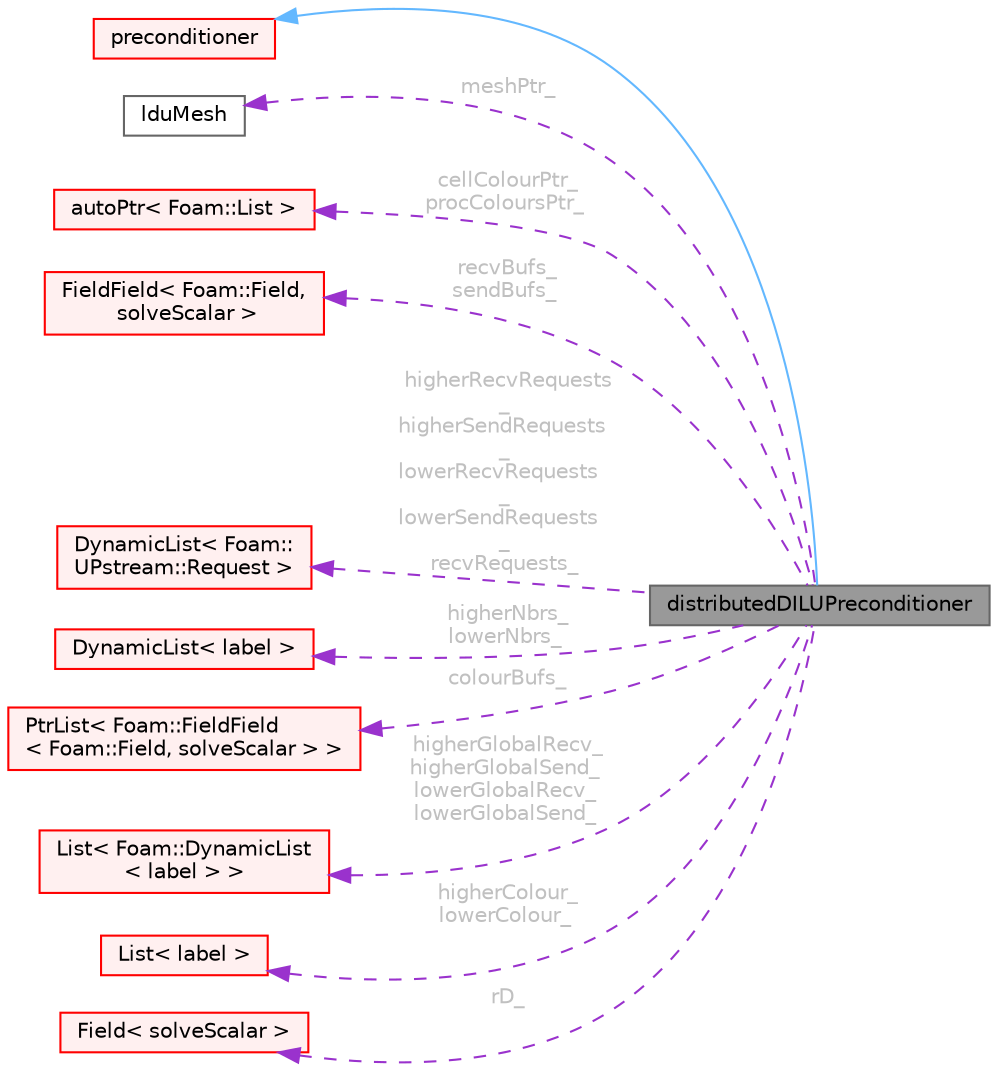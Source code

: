 digraph "distributedDILUPreconditioner"
{
 // LATEX_PDF_SIZE
  bgcolor="transparent";
  edge [fontname=Helvetica,fontsize=10,labelfontname=Helvetica,labelfontsize=10];
  node [fontname=Helvetica,fontsize=10,shape=box,height=0.2,width=0.4];
  rankdir="LR";
  Node1 [id="Node000001",label="distributedDILUPreconditioner",height=0.2,width=0.4,color="gray40", fillcolor="grey60", style="filled", fontcolor="black",tooltip="Version of DILUpreconditioner that uses preconditioning across processor (and coupled) boundaries...."];
  Node2 -> Node1 [id="edge1_Node000001_Node000002",dir="back",color="steelblue1",style="solid",tooltip=" "];
  Node2 [id="Node000002",label="preconditioner",height=0.2,width=0.4,color="red", fillcolor="#FFF0F0", style="filled",URL="$classFoam_1_1lduMatrix_1_1preconditioner.html",tooltip=" "];
  Node34 -> Node1 [id="edge2_Node000001_Node000034",dir="back",color="darkorchid3",style="dashed",tooltip=" ",label=" meshPtr_",fontcolor="grey" ];
  Node34 [id="Node000034",label="lduMesh",height=0.2,width=0.4,color="gray40", fillcolor="white", style="filled",URL="$classFoam_1_1lduMesh.html",tooltip="Abstract base class for meshes which provide LDU addressing for the construction of lduMatrix and LDU..."];
  Node35 -> Node1 [id="edge3_Node000001_Node000035",dir="back",color="darkorchid3",style="dashed",tooltip=" ",label=" cellColourPtr_\nprocColoursPtr_",fontcolor="grey" ];
  Node35 [id="Node000035",label="autoPtr\< Foam::List \>",height=0.2,width=0.4,color="red", fillcolor="#FFF0F0", style="filled",URL="$classFoam_1_1autoPtr.html",tooltip=" "];
  Node37 -> Node1 [id="edge4_Node000001_Node000037",dir="back",color="darkorchid3",style="dashed",tooltip=" ",label=" recvBufs_\nsendBufs_",fontcolor="grey" ];
  Node37 [id="Node000037",label="FieldField\< Foam::Field,\l solveScalar \>",height=0.2,width=0.4,color="red", fillcolor="#FFF0F0", style="filled",URL="$classFoam_1_1FieldField.html",tooltip=" "];
  Node39 -> Node1 [id="edge5_Node000001_Node000039",dir="back",color="darkorchid3",style="dashed",tooltip=" ",label=" higherRecvRequests\l_\nhigherSendRequests\l_\nlowerRecvRequests\l_\nlowerSendRequests\l_\nrecvRequests_",fontcolor="grey" ];
  Node39 [id="Node000039",label="DynamicList\< Foam::\lUPstream::Request \>",height=0.2,width=0.4,color="red", fillcolor="#FFF0F0", style="filled",URL="$classFoam_1_1DynamicList.html",tooltip=" "];
  Node43 -> Node1 [id="edge6_Node000001_Node000043",dir="back",color="darkorchid3",style="dashed",tooltip=" ",label=" higherNbrs_\nlowerNbrs_",fontcolor="grey" ];
  Node43 [id="Node000043",label="DynamicList\< label \>",height=0.2,width=0.4,color="red", fillcolor="#FFF0F0", style="filled",URL="$classFoam_1_1DynamicList.html",tooltip=" "];
  Node45 -> Node1 [id="edge7_Node000001_Node000045",dir="back",color="darkorchid3",style="dashed",tooltip=" ",label=" colourBufs_",fontcolor="grey" ];
  Node45 [id="Node000045",label="PtrList\< Foam::FieldField\l\< Foam::Field, solveScalar \> \>",height=0.2,width=0.4,color="red", fillcolor="#FFF0F0", style="filled",URL="$classFoam_1_1PtrList.html",tooltip=" "];
  Node47 -> Node1 [id="edge8_Node000001_Node000047",dir="back",color="darkorchid3",style="dashed",tooltip=" ",label=" higherGlobalRecv_\nhigherGlobalSend_\nlowerGlobalRecv_\nlowerGlobalSend_",fontcolor="grey" ];
  Node47 [id="Node000047",label="List\< Foam::DynamicList\l\< label \> \>",height=0.2,width=0.4,color="red", fillcolor="#FFF0F0", style="filled",URL="$classFoam_1_1List.html",tooltip=" "];
  Node49 -> Node1 [id="edge9_Node000001_Node000049",dir="back",color="darkorchid3",style="dashed",tooltip=" ",label=" higherColour_\nlowerColour_",fontcolor="grey" ];
  Node49 [id="Node000049",label="List\< label \>",height=0.2,width=0.4,color="red", fillcolor="#FFF0F0", style="filled",URL="$classFoam_1_1List.html",tooltip=" "];
  Node51 -> Node1 [id="edge10_Node000001_Node000051",dir="back",color="darkorchid3",style="dashed",tooltip=" ",label=" rD_",fontcolor="grey" ];
  Node51 [id="Node000051",label="Field\< solveScalar \>",height=0.2,width=0.4,color="red", fillcolor="#FFF0F0", style="filled",URL="$classFoam_1_1Field.html",tooltip=" "];
}

